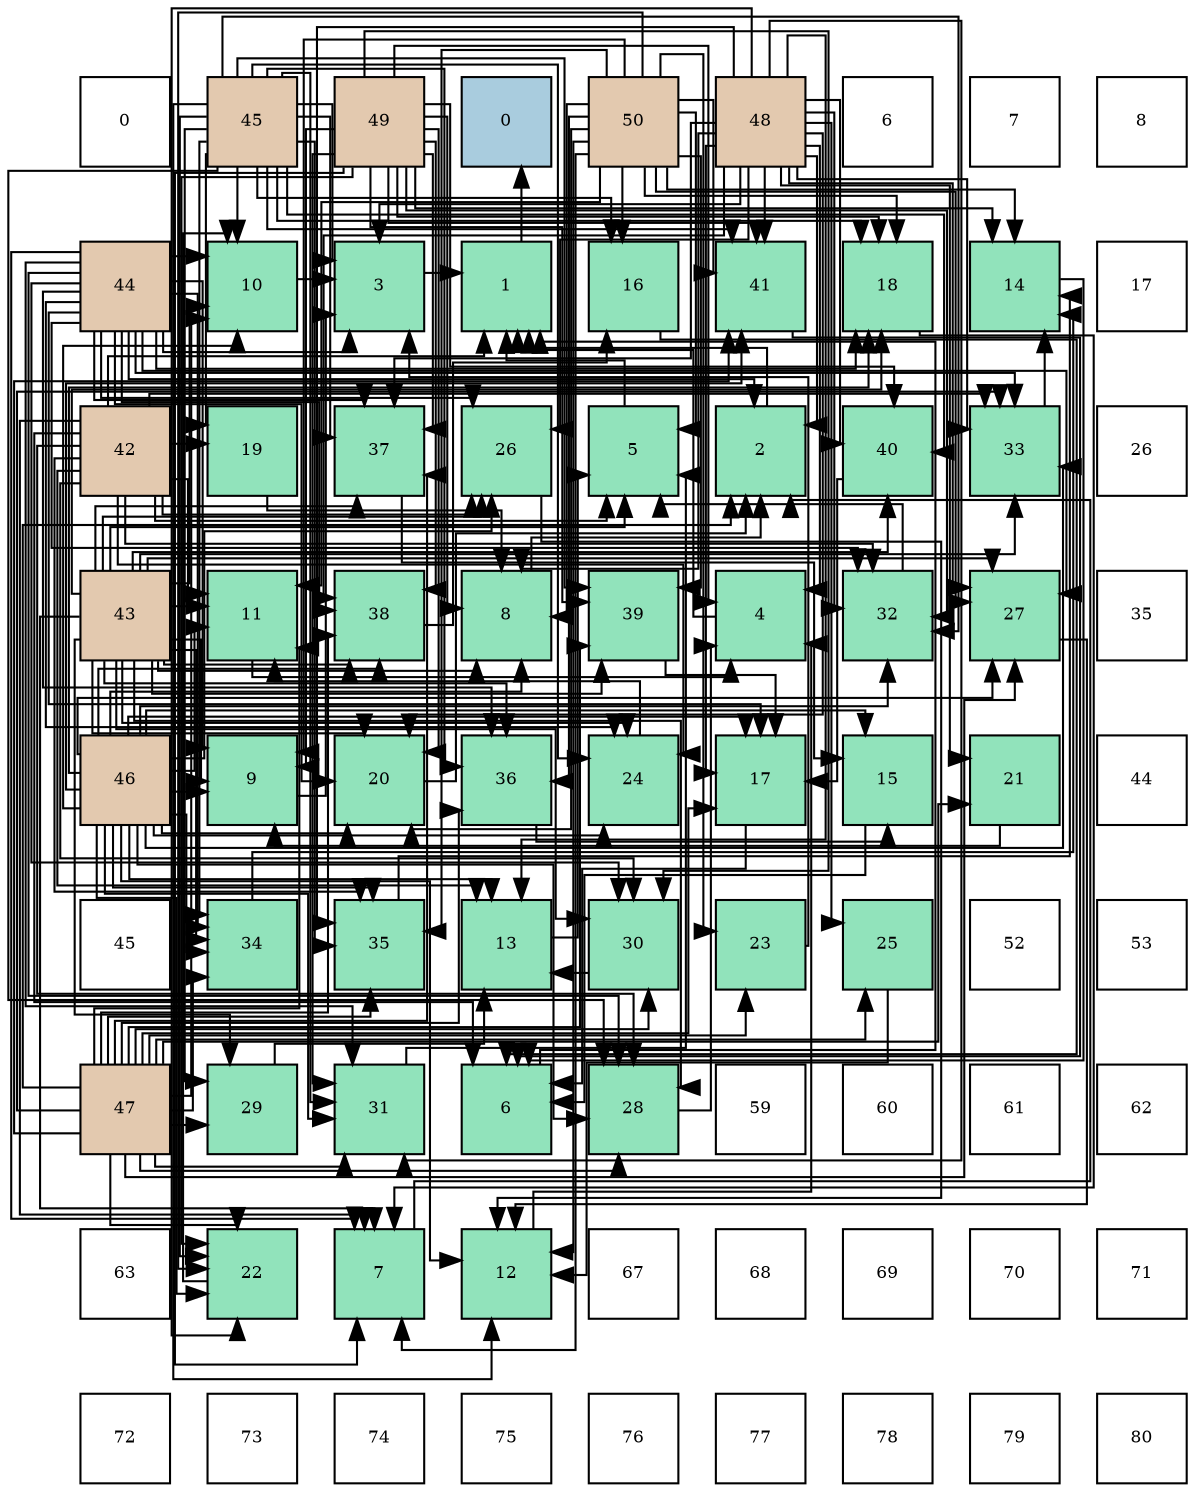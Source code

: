 digraph layout{
 rankdir=TB;
 splines=ortho;
 node [style=filled shape=square fixedsize=true width=0.6];
0[label="0", fontsize=8, fillcolor="#ffffff"];
1[label="45", fontsize=8, fillcolor="#e3c9af"];
2[label="49", fontsize=8, fillcolor="#e3c9af"];
3[label="0", fontsize=8, fillcolor="#a9ccde"];
4[label="50", fontsize=8, fillcolor="#e3c9af"];
5[label="48", fontsize=8, fillcolor="#e3c9af"];
6[label="6", fontsize=8, fillcolor="#ffffff"];
7[label="7", fontsize=8, fillcolor="#ffffff"];
8[label="8", fontsize=8, fillcolor="#ffffff"];
9[label="44", fontsize=8, fillcolor="#e3c9af"];
10[label="10", fontsize=8, fillcolor="#91e3bb"];
11[label="3", fontsize=8, fillcolor="#91e3bb"];
12[label="1", fontsize=8, fillcolor="#91e3bb"];
13[label="16", fontsize=8, fillcolor="#91e3bb"];
14[label="41", fontsize=8, fillcolor="#91e3bb"];
15[label="18", fontsize=8, fillcolor="#91e3bb"];
16[label="14", fontsize=8, fillcolor="#91e3bb"];
17[label="17", fontsize=8, fillcolor="#ffffff"];
18[label="42", fontsize=8, fillcolor="#e3c9af"];
19[label="19", fontsize=8, fillcolor="#91e3bb"];
20[label="37", fontsize=8, fillcolor="#91e3bb"];
21[label="26", fontsize=8, fillcolor="#91e3bb"];
22[label="5", fontsize=8, fillcolor="#91e3bb"];
23[label="2", fontsize=8, fillcolor="#91e3bb"];
24[label="40", fontsize=8, fillcolor="#91e3bb"];
25[label="33", fontsize=8, fillcolor="#91e3bb"];
26[label="26", fontsize=8, fillcolor="#ffffff"];
27[label="43", fontsize=8, fillcolor="#e3c9af"];
28[label="11", fontsize=8, fillcolor="#91e3bb"];
29[label="38", fontsize=8, fillcolor="#91e3bb"];
30[label="8", fontsize=8, fillcolor="#91e3bb"];
31[label="39", fontsize=8, fillcolor="#91e3bb"];
32[label="4", fontsize=8, fillcolor="#91e3bb"];
33[label="32", fontsize=8, fillcolor="#91e3bb"];
34[label="27", fontsize=8, fillcolor="#91e3bb"];
35[label="35", fontsize=8, fillcolor="#ffffff"];
36[label="46", fontsize=8, fillcolor="#e3c9af"];
37[label="9", fontsize=8, fillcolor="#91e3bb"];
38[label="20", fontsize=8, fillcolor="#91e3bb"];
39[label="36", fontsize=8, fillcolor="#91e3bb"];
40[label="24", fontsize=8, fillcolor="#91e3bb"];
41[label="17", fontsize=8, fillcolor="#91e3bb"];
42[label="15", fontsize=8, fillcolor="#91e3bb"];
43[label="21", fontsize=8, fillcolor="#91e3bb"];
44[label="44", fontsize=8, fillcolor="#ffffff"];
45[label="45", fontsize=8, fillcolor="#ffffff"];
46[label="34", fontsize=8, fillcolor="#91e3bb"];
47[label="35", fontsize=8, fillcolor="#91e3bb"];
48[label="13", fontsize=8, fillcolor="#91e3bb"];
49[label="30", fontsize=8, fillcolor="#91e3bb"];
50[label="23", fontsize=8, fillcolor="#91e3bb"];
51[label="25", fontsize=8, fillcolor="#91e3bb"];
52[label="52", fontsize=8, fillcolor="#ffffff"];
53[label="53", fontsize=8, fillcolor="#ffffff"];
54[label="47", fontsize=8, fillcolor="#e3c9af"];
55[label="29", fontsize=8, fillcolor="#91e3bb"];
56[label="31", fontsize=8, fillcolor="#91e3bb"];
57[label="6", fontsize=8, fillcolor="#91e3bb"];
58[label="28", fontsize=8, fillcolor="#91e3bb"];
59[label="59", fontsize=8, fillcolor="#ffffff"];
60[label="60", fontsize=8, fillcolor="#ffffff"];
61[label="61", fontsize=8, fillcolor="#ffffff"];
62[label="62", fontsize=8, fillcolor="#ffffff"];
63[label="63", fontsize=8, fillcolor="#ffffff"];
64[label="22", fontsize=8, fillcolor="#91e3bb"];
65[label="7", fontsize=8, fillcolor="#91e3bb"];
66[label="12", fontsize=8, fillcolor="#91e3bb"];
67[label="67", fontsize=8, fillcolor="#ffffff"];
68[label="68", fontsize=8, fillcolor="#ffffff"];
69[label="69", fontsize=8, fillcolor="#ffffff"];
70[label="70", fontsize=8, fillcolor="#ffffff"];
71[label="71", fontsize=8, fillcolor="#ffffff"];
72[label="72", fontsize=8, fillcolor="#ffffff"];
73[label="73", fontsize=8, fillcolor="#ffffff"];
74[label="74", fontsize=8, fillcolor="#ffffff"];
75[label="75", fontsize=8, fillcolor="#ffffff"];
76[label="76", fontsize=8, fillcolor="#ffffff"];
77[label="77", fontsize=8, fillcolor="#ffffff"];
78[label="78", fontsize=8, fillcolor="#ffffff"];
79[label="79", fontsize=8, fillcolor="#ffffff"];
80[label="80", fontsize=8, fillcolor="#ffffff"];
edge [constraint=false, style=vis];12 -> 3;
23 -> 12;
11 -> 12;
32 -> 12;
22 -> 12;
57 -> 12;
65 -> 23;
30 -> 23;
37 -> 11;
10 -> 11;
28 -> 32;
66 -> 32;
48 -> 22;
16 -> 57;
42 -> 57;
13 -> 57;
41 -> 57;
15 -> 65;
19 -> 30;
38 -> 23;
43 -> 37;
64 -> 10;
50 -> 11;
40 -> 28;
51 -> 66;
21 -> 66;
34 -> 66;
58 -> 32;
55 -> 48;
49 -> 48;
56 -> 22;
33 -> 22;
25 -> 16;
46 -> 16;
47 -> 16;
39 -> 42;
20 -> 42;
29 -> 13;
31 -> 41;
24 -> 41;
14 -> 57;
18 -> 12;
18 -> 22;
18 -> 57;
18 -> 65;
18 -> 28;
18 -> 48;
18 -> 19;
18 -> 40;
18 -> 21;
18 -> 58;
18 -> 49;
18 -> 33;
18 -> 25;
18 -> 47;
27 -> 22;
27 -> 65;
27 -> 30;
27 -> 37;
27 -> 10;
27 -> 28;
27 -> 15;
27 -> 38;
27 -> 40;
27 -> 21;
27 -> 34;
27 -> 58;
27 -> 55;
27 -> 49;
27 -> 25;
27 -> 46;
27 -> 39;
27 -> 20;
27 -> 29;
27 -> 31;
27 -> 24;
9 -> 23;
9 -> 11;
9 -> 65;
9 -> 37;
9 -> 10;
9 -> 41;
9 -> 15;
9 -> 38;
9 -> 40;
9 -> 21;
9 -> 34;
9 -> 58;
9 -> 49;
9 -> 56;
9 -> 33;
9 -> 25;
9 -> 46;
9 -> 39;
9 -> 20;
9 -> 29;
1 -> 11;
1 -> 10;
1 -> 66;
1 -> 13;
1 -> 15;
1 -> 19;
1 -> 64;
1 -> 40;
1 -> 58;
1 -> 55;
1 -> 56;
1 -> 33;
1 -> 46;
1 -> 47;
1 -> 39;
1 -> 20;
1 -> 31;
1 -> 24;
1 -> 14;
36 -> 30;
36 -> 37;
36 -> 10;
36 -> 28;
36 -> 66;
36 -> 48;
36 -> 42;
36 -> 41;
36 -> 15;
36 -> 38;
36 -> 64;
36 -> 40;
36 -> 21;
36 -> 34;
36 -> 58;
36 -> 56;
36 -> 33;
36 -> 25;
36 -> 46;
36 -> 47;
36 -> 29;
36 -> 14;
54 -> 23;
54 -> 10;
54 -> 28;
54 -> 41;
54 -> 43;
54 -> 64;
54 -> 50;
54 -> 51;
54 -> 34;
54 -> 58;
54 -> 55;
54 -> 49;
54 -> 56;
54 -> 25;
54 -> 46;
54 -> 47;
54 -> 39;
54 -> 20;
54 -> 29;
54 -> 31;
54 -> 14;
5 -> 23;
5 -> 11;
5 -> 32;
5 -> 30;
5 -> 48;
5 -> 41;
5 -> 38;
5 -> 43;
5 -> 64;
5 -> 51;
5 -> 21;
5 -> 34;
5 -> 56;
5 -> 33;
5 -> 25;
5 -> 47;
5 -> 20;
5 -> 29;
5 -> 24;
5 -> 14;
2 -> 32;
2 -> 65;
2 -> 30;
2 -> 37;
2 -> 16;
2 -> 15;
2 -> 38;
2 -> 64;
2 -> 49;
2 -> 56;
2 -> 33;
2 -> 20;
2 -> 29;
2 -> 31;
2 -> 24;
2 -> 14;
4 -> 22;
4 -> 65;
4 -> 30;
4 -> 37;
4 -> 28;
4 -> 66;
4 -> 16;
4 -> 13;
4 -> 15;
4 -> 38;
4 -> 64;
4 -> 50;
4 -> 34;
4 -> 47;
4 -> 39;
4 -> 31;
4 -> 14;
edge [constraint=true, style=invis];
0 -> 9 -> 18 -> 27 -> 36 -> 45 -> 54 -> 63 -> 72;
1 -> 10 -> 19 -> 28 -> 37 -> 46 -> 55 -> 64 -> 73;
2 -> 11 -> 20 -> 29 -> 38 -> 47 -> 56 -> 65 -> 74;
3 -> 12 -> 21 -> 30 -> 39 -> 48 -> 57 -> 66 -> 75;
4 -> 13 -> 22 -> 31 -> 40 -> 49 -> 58 -> 67 -> 76;
5 -> 14 -> 23 -> 32 -> 41 -> 50 -> 59 -> 68 -> 77;
6 -> 15 -> 24 -> 33 -> 42 -> 51 -> 60 -> 69 -> 78;
7 -> 16 -> 25 -> 34 -> 43 -> 52 -> 61 -> 70 -> 79;
8 -> 17 -> 26 -> 35 -> 44 -> 53 -> 62 -> 71 -> 80;
rank = same {0 -> 1 -> 2 -> 3 -> 4 -> 5 -> 6 -> 7 -> 8};
rank = same {9 -> 10 -> 11 -> 12 -> 13 -> 14 -> 15 -> 16 -> 17};
rank = same {18 -> 19 -> 20 -> 21 -> 22 -> 23 -> 24 -> 25 -> 26};
rank = same {27 -> 28 -> 29 -> 30 -> 31 -> 32 -> 33 -> 34 -> 35};
rank = same {36 -> 37 -> 38 -> 39 -> 40 -> 41 -> 42 -> 43 -> 44};
rank = same {45 -> 46 -> 47 -> 48 -> 49 -> 50 -> 51 -> 52 -> 53};
rank = same {54 -> 55 -> 56 -> 57 -> 58 -> 59 -> 60 -> 61 -> 62};
rank = same {63 -> 64 -> 65 -> 66 -> 67 -> 68 -> 69 -> 70 -> 71};
rank = same {72 -> 73 -> 74 -> 75 -> 76 -> 77 -> 78 -> 79 -> 80};
}